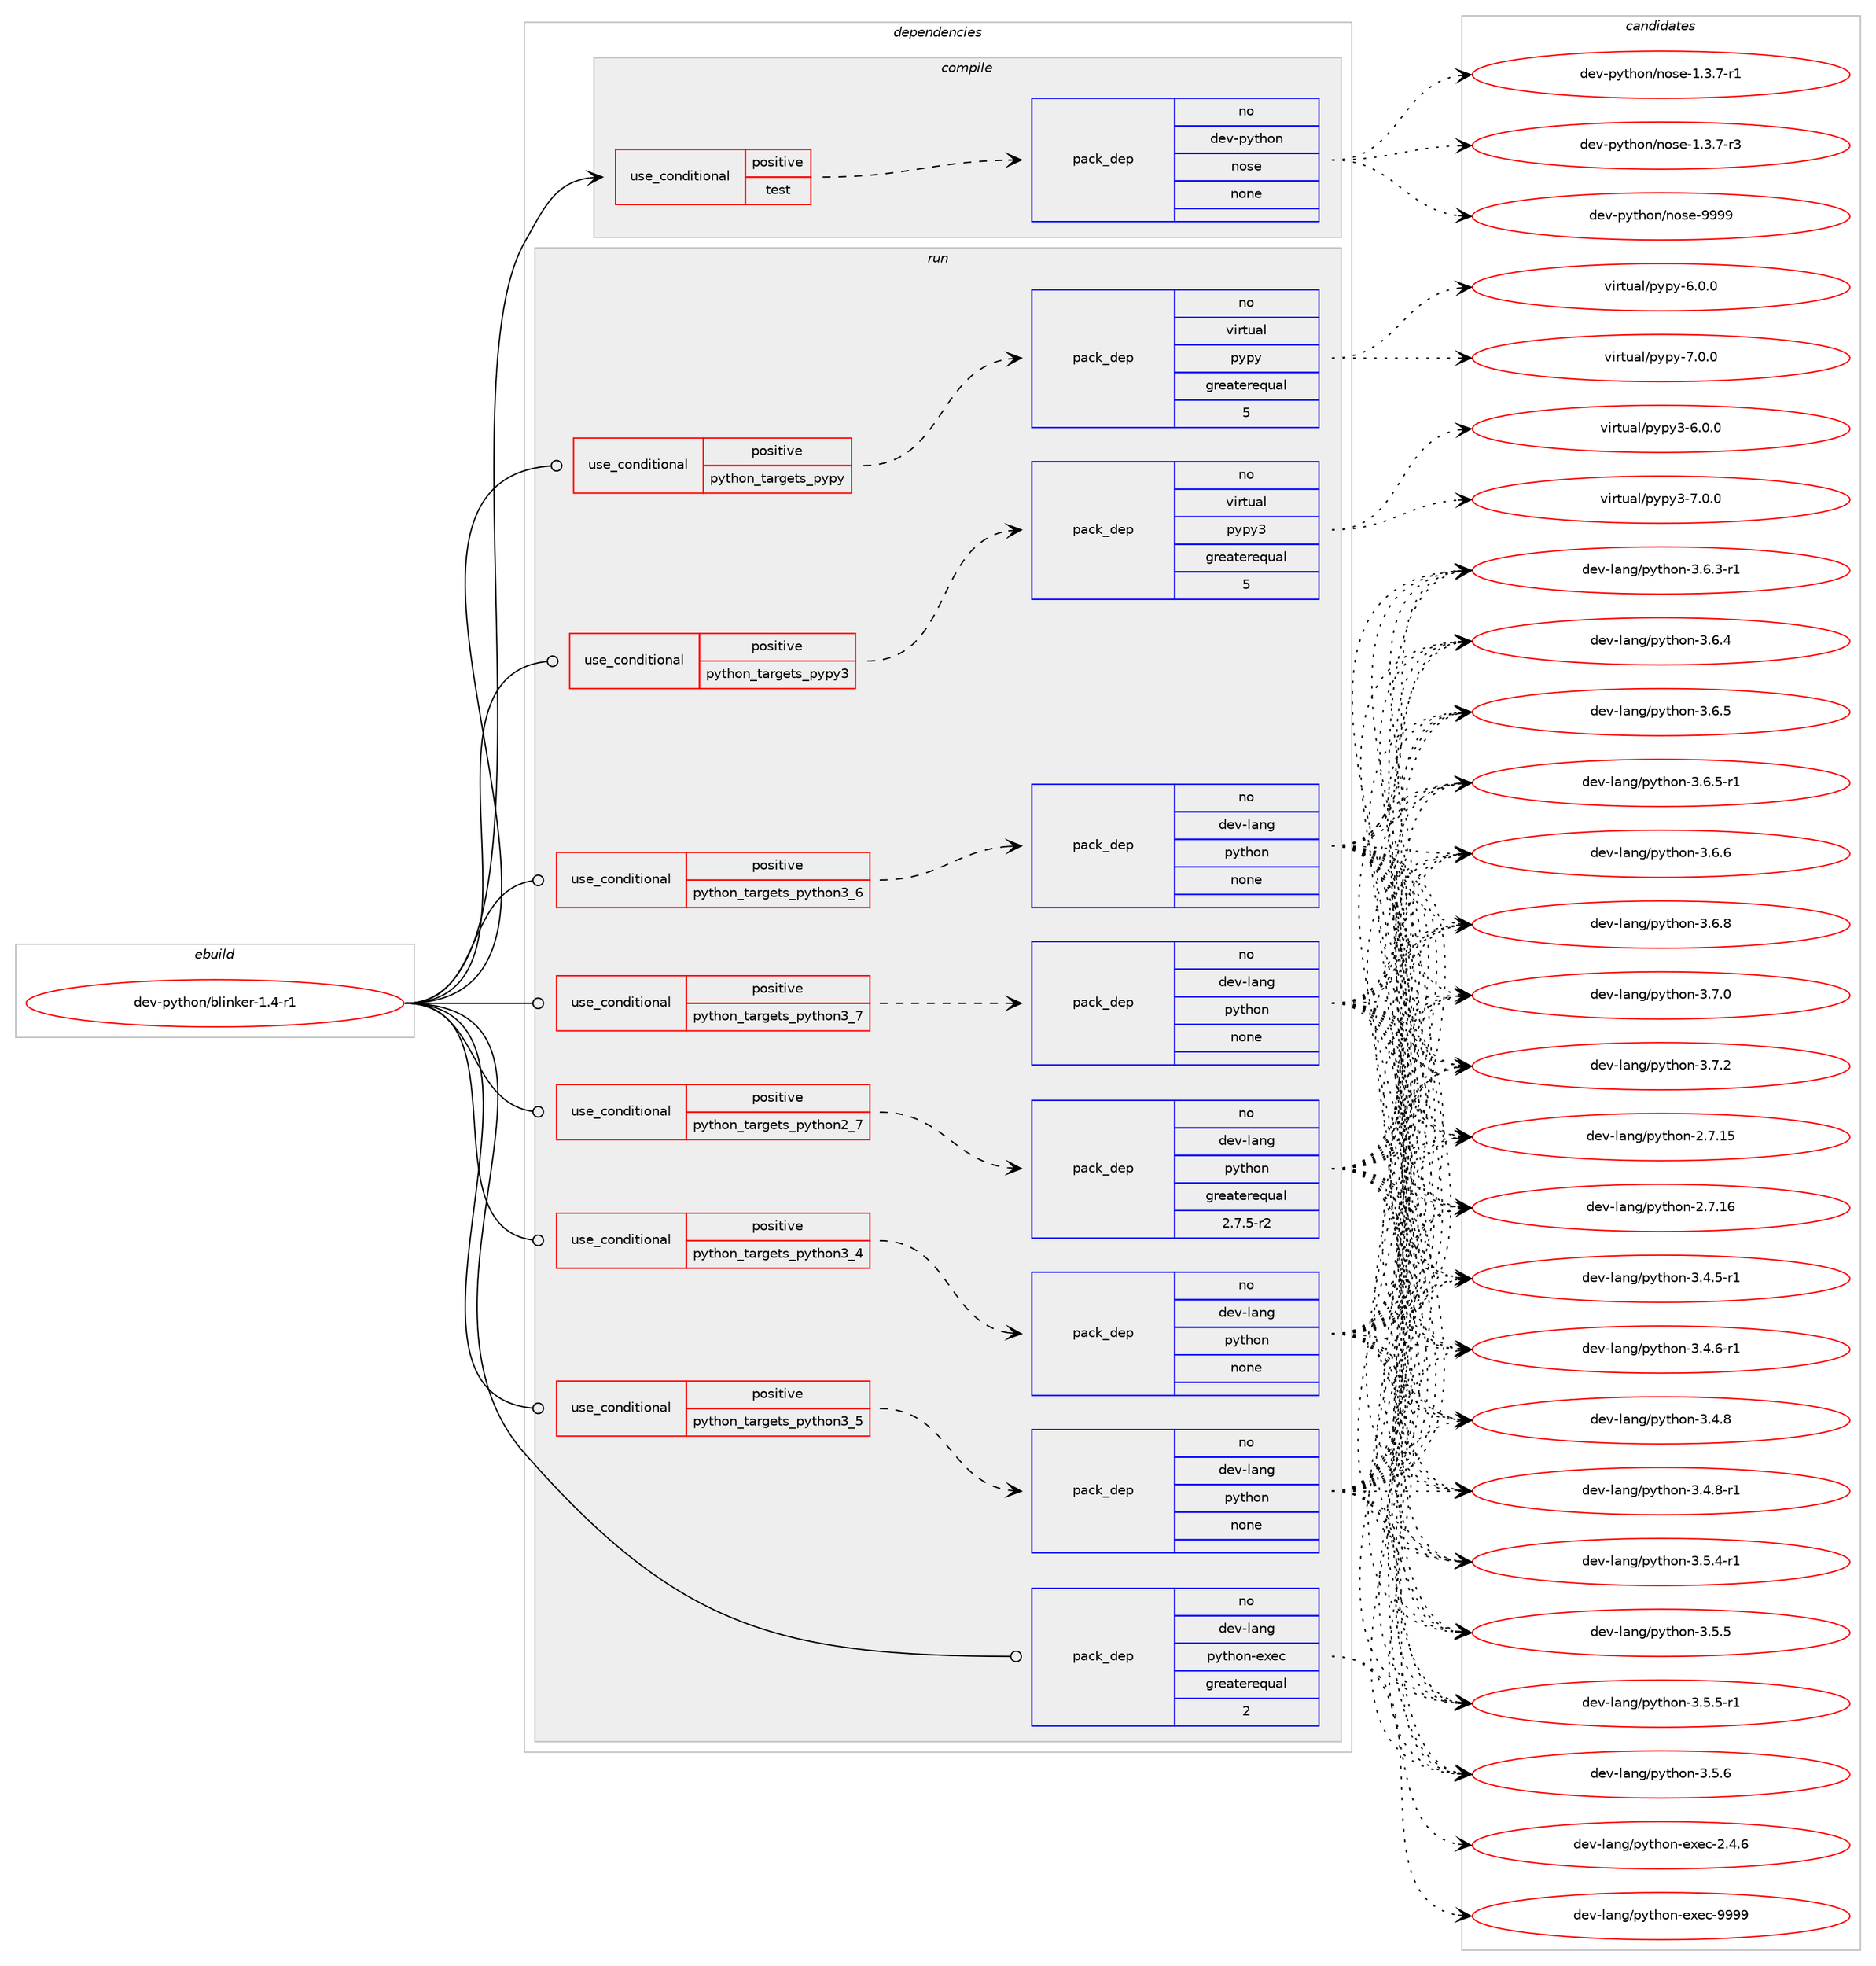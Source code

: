 digraph prolog {

# *************
# Graph options
# *************

newrank=true;
concentrate=true;
compound=true;
graph [rankdir=LR,fontname=Helvetica,fontsize=10,ranksep=1.5];#, ranksep=2.5, nodesep=0.2];
edge  [arrowhead=vee];
node  [fontname=Helvetica,fontsize=10];

# **********
# The ebuild
# **********

subgraph cluster_leftcol {
color=gray;
rank=same;
label=<<i>ebuild</i>>;
id [label="dev-python/blinker-1.4-r1", color=red, width=4, href="../dev-python/blinker-1.4-r1.svg"];
}

# ****************
# The dependencies
# ****************

subgraph cluster_midcol {
color=gray;
label=<<i>dependencies</i>>;
subgraph cluster_compile {
fillcolor="#eeeeee";
style=filled;
label=<<i>compile</i>>;
subgraph cond371747 {
dependency1401381 [label=<<TABLE BORDER="0" CELLBORDER="1" CELLSPACING="0" CELLPADDING="4"><TR><TD ROWSPAN="3" CELLPADDING="10">use_conditional</TD></TR><TR><TD>positive</TD></TR><TR><TD>test</TD></TR></TABLE>>, shape=none, color=red];
subgraph pack1006406 {
dependency1401382 [label=<<TABLE BORDER="0" CELLBORDER="1" CELLSPACING="0" CELLPADDING="4" WIDTH="220"><TR><TD ROWSPAN="6" CELLPADDING="30">pack_dep</TD></TR><TR><TD WIDTH="110">no</TD></TR><TR><TD>dev-python</TD></TR><TR><TD>nose</TD></TR><TR><TD>none</TD></TR><TR><TD></TD></TR></TABLE>>, shape=none, color=blue];
}
dependency1401381:e -> dependency1401382:w [weight=20,style="dashed",arrowhead="vee"];
}
id:e -> dependency1401381:w [weight=20,style="solid",arrowhead="vee"];
}
subgraph cluster_compileandrun {
fillcolor="#eeeeee";
style=filled;
label=<<i>compile and run</i>>;
}
subgraph cluster_run {
fillcolor="#eeeeee";
style=filled;
label=<<i>run</i>>;
subgraph cond371748 {
dependency1401383 [label=<<TABLE BORDER="0" CELLBORDER="1" CELLSPACING="0" CELLPADDING="4"><TR><TD ROWSPAN="3" CELLPADDING="10">use_conditional</TD></TR><TR><TD>positive</TD></TR><TR><TD>python_targets_pypy</TD></TR></TABLE>>, shape=none, color=red];
subgraph pack1006407 {
dependency1401384 [label=<<TABLE BORDER="0" CELLBORDER="1" CELLSPACING="0" CELLPADDING="4" WIDTH="220"><TR><TD ROWSPAN="6" CELLPADDING="30">pack_dep</TD></TR><TR><TD WIDTH="110">no</TD></TR><TR><TD>virtual</TD></TR><TR><TD>pypy</TD></TR><TR><TD>greaterequal</TD></TR><TR><TD>5</TD></TR></TABLE>>, shape=none, color=blue];
}
dependency1401383:e -> dependency1401384:w [weight=20,style="dashed",arrowhead="vee"];
}
id:e -> dependency1401383:w [weight=20,style="solid",arrowhead="odot"];
subgraph cond371749 {
dependency1401385 [label=<<TABLE BORDER="0" CELLBORDER="1" CELLSPACING="0" CELLPADDING="4"><TR><TD ROWSPAN="3" CELLPADDING="10">use_conditional</TD></TR><TR><TD>positive</TD></TR><TR><TD>python_targets_pypy3</TD></TR></TABLE>>, shape=none, color=red];
subgraph pack1006408 {
dependency1401386 [label=<<TABLE BORDER="0" CELLBORDER="1" CELLSPACING="0" CELLPADDING="4" WIDTH="220"><TR><TD ROWSPAN="6" CELLPADDING="30">pack_dep</TD></TR><TR><TD WIDTH="110">no</TD></TR><TR><TD>virtual</TD></TR><TR><TD>pypy3</TD></TR><TR><TD>greaterequal</TD></TR><TR><TD>5</TD></TR></TABLE>>, shape=none, color=blue];
}
dependency1401385:e -> dependency1401386:w [weight=20,style="dashed",arrowhead="vee"];
}
id:e -> dependency1401385:w [weight=20,style="solid",arrowhead="odot"];
subgraph cond371750 {
dependency1401387 [label=<<TABLE BORDER="0" CELLBORDER="1" CELLSPACING="0" CELLPADDING="4"><TR><TD ROWSPAN="3" CELLPADDING="10">use_conditional</TD></TR><TR><TD>positive</TD></TR><TR><TD>python_targets_python2_7</TD></TR></TABLE>>, shape=none, color=red];
subgraph pack1006409 {
dependency1401388 [label=<<TABLE BORDER="0" CELLBORDER="1" CELLSPACING="0" CELLPADDING="4" WIDTH="220"><TR><TD ROWSPAN="6" CELLPADDING="30">pack_dep</TD></TR><TR><TD WIDTH="110">no</TD></TR><TR><TD>dev-lang</TD></TR><TR><TD>python</TD></TR><TR><TD>greaterequal</TD></TR><TR><TD>2.7.5-r2</TD></TR></TABLE>>, shape=none, color=blue];
}
dependency1401387:e -> dependency1401388:w [weight=20,style="dashed",arrowhead="vee"];
}
id:e -> dependency1401387:w [weight=20,style="solid",arrowhead="odot"];
subgraph cond371751 {
dependency1401389 [label=<<TABLE BORDER="0" CELLBORDER="1" CELLSPACING="0" CELLPADDING="4"><TR><TD ROWSPAN="3" CELLPADDING="10">use_conditional</TD></TR><TR><TD>positive</TD></TR><TR><TD>python_targets_python3_4</TD></TR></TABLE>>, shape=none, color=red];
subgraph pack1006410 {
dependency1401390 [label=<<TABLE BORDER="0" CELLBORDER="1" CELLSPACING="0" CELLPADDING="4" WIDTH="220"><TR><TD ROWSPAN="6" CELLPADDING="30">pack_dep</TD></TR><TR><TD WIDTH="110">no</TD></TR><TR><TD>dev-lang</TD></TR><TR><TD>python</TD></TR><TR><TD>none</TD></TR><TR><TD></TD></TR></TABLE>>, shape=none, color=blue];
}
dependency1401389:e -> dependency1401390:w [weight=20,style="dashed",arrowhead="vee"];
}
id:e -> dependency1401389:w [weight=20,style="solid",arrowhead="odot"];
subgraph cond371752 {
dependency1401391 [label=<<TABLE BORDER="0" CELLBORDER="1" CELLSPACING="0" CELLPADDING="4"><TR><TD ROWSPAN="3" CELLPADDING="10">use_conditional</TD></TR><TR><TD>positive</TD></TR><TR><TD>python_targets_python3_5</TD></TR></TABLE>>, shape=none, color=red];
subgraph pack1006411 {
dependency1401392 [label=<<TABLE BORDER="0" CELLBORDER="1" CELLSPACING="0" CELLPADDING="4" WIDTH="220"><TR><TD ROWSPAN="6" CELLPADDING="30">pack_dep</TD></TR><TR><TD WIDTH="110">no</TD></TR><TR><TD>dev-lang</TD></TR><TR><TD>python</TD></TR><TR><TD>none</TD></TR><TR><TD></TD></TR></TABLE>>, shape=none, color=blue];
}
dependency1401391:e -> dependency1401392:w [weight=20,style="dashed",arrowhead="vee"];
}
id:e -> dependency1401391:w [weight=20,style="solid",arrowhead="odot"];
subgraph cond371753 {
dependency1401393 [label=<<TABLE BORDER="0" CELLBORDER="1" CELLSPACING="0" CELLPADDING="4"><TR><TD ROWSPAN="3" CELLPADDING="10">use_conditional</TD></TR><TR><TD>positive</TD></TR><TR><TD>python_targets_python3_6</TD></TR></TABLE>>, shape=none, color=red];
subgraph pack1006412 {
dependency1401394 [label=<<TABLE BORDER="0" CELLBORDER="1" CELLSPACING="0" CELLPADDING="4" WIDTH="220"><TR><TD ROWSPAN="6" CELLPADDING="30">pack_dep</TD></TR><TR><TD WIDTH="110">no</TD></TR><TR><TD>dev-lang</TD></TR><TR><TD>python</TD></TR><TR><TD>none</TD></TR><TR><TD></TD></TR></TABLE>>, shape=none, color=blue];
}
dependency1401393:e -> dependency1401394:w [weight=20,style="dashed",arrowhead="vee"];
}
id:e -> dependency1401393:w [weight=20,style="solid",arrowhead="odot"];
subgraph cond371754 {
dependency1401395 [label=<<TABLE BORDER="0" CELLBORDER="1" CELLSPACING="0" CELLPADDING="4"><TR><TD ROWSPAN="3" CELLPADDING="10">use_conditional</TD></TR><TR><TD>positive</TD></TR><TR><TD>python_targets_python3_7</TD></TR></TABLE>>, shape=none, color=red];
subgraph pack1006413 {
dependency1401396 [label=<<TABLE BORDER="0" CELLBORDER="1" CELLSPACING="0" CELLPADDING="4" WIDTH="220"><TR><TD ROWSPAN="6" CELLPADDING="30">pack_dep</TD></TR><TR><TD WIDTH="110">no</TD></TR><TR><TD>dev-lang</TD></TR><TR><TD>python</TD></TR><TR><TD>none</TD></TR><TR><TD></TD></TR></TABLE>>, shape=none, color=blue];
}
dependency1401395:e -> dependency1401396:w [weight=20,style="dashed",arrowhead="vee"];
}
id:e -> dependency1401395:w [weight=20,style="solid",arrowhead="odot"];
subgraph pack1006414 {
dependency1401397 [label=<<TABLE BORDER="0" CELLBORDER="1" CELLSPACING="0" CELLPADDING="4" WIDTH="220"><TR><TD ROWSPAN="6" CELLPADDING="30">pack_dep</TD></TR><TR><TD WIDTH="110">no</TD></TR><TR><TD>dev-lang</TD></TR><TR><TD>python-exec</TD></TR><TR><TD>greaterequal</TD></TR><TR><TD>2</TD></TR></TABLE>>, shape=none, color=blue];
}
id:e -> dependency1401397:w [weight=20,style="solid",arrowhead="odot"];
}
}

# **************
# The candidates
# **************

subgraph cluster_choices {
rank=same;
color=gray;
label=<<i>candidates</i>>;

subgraph choice1006406 {
color=black;
nodesep=1;
choice10010111845112121116104111110471101111151014549465146554511449 [label="dev-python/nose-1.3.7-r1", color=red, width=4,href="../dev-python/nose-1.3.7-r1.svg"];
choice10010111845112121116104111110471101111151014549465146554511451 [label="dev-python/nose-1.3.7-r3", color=red, width=4,href="../dev-python/nose-1.3.7-r3.svg"];
choice10010111845112121116104111110471101111151014557575757 [label="dev-python/nose-9999", color=red, width=4,href="../dev-python/nose-9999.svg"];
dependency1401382:e -> choice10010111845112121116104111110471101111151014549465146554511449:w [style=dotted,weight="100"];
dependency1401382:e -> choice10010111845112121116104111110471101111151014549465146554511451:w [style=dotted,weight="100"];
dependency1401382:e -> choice10010111845112121116104111110471101111151014557575757:w [style=dotted,weight="100"];
}
subgraph choice1006407 {
color=black;
nodesep=1;
choice1181051141161179710847112121112121455446484648 [label="virtual/pypy-6.0.0", color=red, width=4,href="../virtual/pypy-6.0.0.svg"];
choice1181051141161179710847112121112121455546484648 [label="virtual/pypy-7.0.0", color=red, width=4,href="../virtual/pypy-7.0.0.svg"];
dependency1401384:e -> choice1181051141161179710847112121112121455446484648:w [style=dotted,weight="100"];
dependency1401384:e -> choice1181051141161179710847112121112121455546484648:w [style=dotted,weight="100"];
}
subgraph choice1006408 {
color=black;
nodesep=1;
choice118105114116117971084711212111212151455446484648 [label="virtual/pypy3-6.0.0", color=red, width=4,href="../virtual/pypy3-6.0.0.svg"];
choice118105114116117971084711212111212151455546484648 [label="virtual/pypy3-7.0.0", color=red, width=4,href="../virtual/pypy3-7.0.0.svg"];
dependency1401386:e -> choice118105114116117971084711212111212151455446484648:w [style=dotted,weight="100"];
dependency1401386:e -> choice118105114116117971084711212111212151455546484648:w [style=dotted,weight="100"];
}
subgraph choice1006409 {
color=black;
nodesep=1;
choice10010111845108971101034711212111610411111045504655464953 [label="dev-lang/python-2.7.15", color=red, width=4,href="../dev-lang/python-2.7.15.svg"];
choice10010111845108971101034711212111610411111045504655464954 [label="dev-lang/python-2.7.16", color=red, width=4,href="../dev-lang/python-2.7.16.svg"];
choice1001011184510897110103471121211161041111104551465246534511449 [label="dev-lang/python-3.4.5-r1", color=red, width=4,href="../dev-lang/python-3.4.5-r1.svg"];
choice1001011184510897110103471121211161041111104551465246544511449 [label="dev-lang/python-3.4.6-r1", color=red, width=4,href="../dev-lang/python-3.4.6-r1.svg"];
choice100101118451089711010347112121116104111110455146524656 [label="dev-lang/python-3.4.8", color=red, width=4,href="../dev-lang/python-3.4.8.svg"];
choice1001011184510897110103471121211161041111104551465246564511449 [label="dev-lang/python-3.4.8-r1", color=red, width=4,href="../dev-lang/python-3.4.8-r1.svg"];
choice1001011184510897110103471121211161041111104551465346524511449 [label="dev-lang/python-3.5.4-r1", color=red, width=4,href="../dev-lang/python-3.5.4-r1.svg"];
choice100101118451089711010347112121116104111110455146534653 [label="dev-lang/python-3.5.5", color=red, width=4,href="../dev-lang/python-3.5.5.svg"];
choice1001011184510897110103471121211161041111104551465346534511449 [label="dev-lang/python-3.5.5-r1", color=red, width=4,href="../dev-lang/python-3.5.5-r1.svg"];
choice100101118451089711010347112121116104111110455146534654 [label="dev-lang/python-3.5.6", color=red, width=4,href="../dev-lang/python-3.5.6.svg"];
choice1001011184510897110103471121211161041111104551465446514511449 [label="dev-lang/python-3.6.3-r1", color=red, width=4,href="../dev-lang/python-3.6.3-r1.svg"];
choice100101118451089711010347112121116104111110455146544652 [label="dev-lang/python-3.6.4", color=red, width=4,href="../dev-lang/python-3.6.4.svg"];
choice100101118451089711010347112121116104111110455146544653 [label="dev-lang/python-3.6.5", color=red, width=4,href="../dev-lang/python-3.6.5.svg"];
choice1001011184510897110103471121211161041111104551465446534511449 [label="dev-lang/python-3.6.5-r1", color=red, width=4,href="../dev-lang/python-3.6.5-r1.svg"];
choice100101118451089711010347112121116104111110455146544654 [label="dev-lang/python-3.6.6", color=red, width=4,href="../dev-lang/python-3.6.6.svg"];
choice100101118451089711010347112121116104111110455146544656 [label="dev-lang/python-3.6.8", color=red, width=4,href="../dev-lang/python-3.6.8.svg"];
choice100101118451089711010347112121116104111110455146554648 [label="dev-lang/python-3.7.0", color=red, width=4,href="../dev-lang/python-3.7.0.svg"];
choice100101118451089711010347112121116104111110455146554650 [label="dev-lang/python-3.7.2", color=red, width=4,href="../dev-lang/python-3.7.2.svg"];
dependency1401388:e -> choice10010111845108971101034711212111610411111045504655464953:w [style=dotted,weight="100"];
dependency1401388:e -> choice10010111845108971101034711212111610411111045504655464954:w [style=dotted,weight="100"];
dependency1401388:e -> choice1001011184510897110103471121211161041111104551465246534511449:w [style=dotted,weight="100"];
dependency1401388:e -> choice1001011184510897110103471121211161041111104551465246544511449:w [style=dotted,weight="100"];
dependency1401388:e -> choice100101118451089711010347112121116104111110455146524656:w [style=dotted,weight="100"];
dependency1401388:e -> choice1001011184510897110103471121211161041111104551465246564511449:w [style=dotted,weight="100"];
dependency1401388:e -> choice1001011184510897110103471121211161041111104551465346524511449:w [style=dotted,weight="100"];
dependency1401388:e -> choice100101118451089711010347112121116104111110455146534653:w [style=dotted,weight="100"];
dependency1401388:e -> choice1001011184510897110103471121211161041111104551465346534511449:w [style=dotted,weight="100"];
dependency1401388:e -> choice100101118451089711010347112121116104111110455146534654:w [style=dotted,weight="100"];
dependency1401388:e -> choice1001011184510897110103471121211161041111104551465446514511449:w [style=dotted,weight="100"];
dependency1401388:e -> choice100101118451089711010347112121116104111110455146544652:w [style=dotted,weight="100"];
dependency1401388:e -> choice100101118451089711010347112121116104111110455146544653:w [style=dotted,weight="100"];
dependency1401388:e -> choice1001011184510897110103471121211161041111104551465446534511449:w [style=dotted,weight="100"];
dependency1401388:e -> choice100101118451089711010347112121116104111110455146544654:w [style=dotted,weight="100"];
dependency1401388:e -> choice100101118451089711010347112121116104111110455146544656:w [style=dotted,weight="100"];
dependency1401388:e -> choice100101118451089711010347112121116104111110455146554648:w [style=dotted,weight="100"];
dependency1401388:e -> choice100101118451089711010347112121116104111110455146554650:w [style=dotted,weight="100"];
}
subgraph choice1006410 {
color=black;
nodesep=1;
choice10010111845108971101034711212111610411111045504655464953 [label="dev-lang/python-2.7.15", color=red, width=4,href="../dev-lang/python-2.7.15.svg"];
choice10010111845108971101034711212111610411111045504655464954 [label="dev-lang/python-2.7.16", color=red, width=4,href="../dev-lang/python-2.7.16.svg"];
choice1001011184510897110103471121211161041111104551465246534511449 [label="dev-lang/python-3.4.5-r1", color=red, width=4,href="../dev-lang/python-3.4.5-r1.svg"];
choice1001011184510897110103471121211161041111104551465246544511449 [label="dev-lang/python-3.4.6-r1", color=red, width=4,href="../dev-lang/python-3.4.6-r1.svg"];
choice100101118451089711010347112121116104111110455146524656 [label="dev-lang/python-3.4.8", color=red, width=4,href="../dev-lang/python-3.4.8.svg"];
choice1001011184510897110103471121211161041111104551465246564511449 [label="dev-lang/python-3.4.8-r1", color=red, width=4,href="../dev-lang/python-3.4.8-r1.svg"];
choice1001011184510897110103471121211161041111104551465346524511449 [label="dev-lang/python-3.5.4-r1", color=red, width=4,href="../dev-lang/python-3.5.4-r1.svg"];
choice100101118451089711010347112121116104111110455146534653 [label="dev-lang/python-3.5.5", color=red, width=4,href="../dev-lang/python-3.5.5.svg"];
choice1001011184510897110103471121211161041111104551465346534511449 [label="dev-lang/python-3.5.5-r1", color=red, width=4,href="../dev-lang/python-3.5.5-r1.svg"];
choice100101118451089711010347112121116104111110455146534654 [label="dev-lang/python-3.5.6", color=red, width=4,href="../dev-lang/python-3.5.6.svg"];
choice1001011184510897110103471121211161041111104551465446514511449 [label="dev-lang/python-3.6.3-r1", color=red, width=4,href="../dev-lang/python-3.6.3-r1.svg"];
choice100101118451089711010347112121116104111110455146544652 [label="dev-lang/python-3.6.4", color=red, width=4,href="../dev-lang/python-3.6.4.svg"];
choice100101118451089711010347112121116104111110455146544653 [label="dev-lang/python-3.6.5", color=red, width=4,href="../dev-lang/python-3.6.5.svg"];
choice1001011184510897110103471121211161041111104551465446534511449 [label="dev-lang/python-3.6.5-r1", color=red, width=4,href="../dev-lang/python-3.6.5-r1.svg"];
choice100101118451089711010347112121116104111110455146544654 [label="dev-lang/python-3.6.6", color=red, width=4,href="../dev-lang/python-3.6.6.svg"];
choice100101118451089711010347112121116104111110455146544656 [label="dev-lang/python-3.6.8", color=red, width=4,href="../dev-lang/python-3.6.8.svg"];
choice100101118451089711010347112121116104111110455146554648 [label="dev-lang/python-3.7.0", color=red, width=4,href="../dev-lang/python-3.7.0.svg"];
choice100101118451089711010347112121116104111110455146554650 [label="dev-lang/python-3.7.2", color=red, width=4,href="../dev-lang/python-3.7.2.svg"];
dependency1401390:e -> choice10010111845108971101034711212111610411111045504655464953:w [style=dotted,weight="100"];
dependency1401390:e -> choice10010111845108971101034711212111610411111045504655464954:w [style=dotted,weight="100"];
dependency1401390:e -> choice1001011184510897110103471121211161041111104551465246534511449:w [style=dotted,weight="100"];
dependency1401390:e -> choice1001011184510897110103471121211161041111104551465246544511449:w [style=dotted,weight="100"];
dependency1401390:e -> choice100101118451089711010347112121116104111110455146524656:w [style=dotted,weight="100"];
dependency1401390:e -> choice1001011184510897110103471121211161041111104551465246564511449:w [style=dotted,weight="100"];
dependency1401390:e -> choice1001011184510897110103471121211161041111104551465346524511449:w [style=dotted,weight="100"];
dependency1401390:e -> choice100101118451089711010347112121116104111110455146534653:w [style=dotted,weight="100"];
dependency1401390:e -> choice1001011184510897110103471121211161041111104551465346534511449:w [style=dotted,weight="100"];
dependency1401390:e -> choice100101118451089711010347112121116104111110455146534654:w [style=dotted,weight="100"];
dependency1401390:e -> choice1001011184510897110103471121211161041111104551465446514511449:w [style=dotted,weight="100"];
dependency1401390:e -> choice100101118451089711010347112121116104111110455146544652:w [style=dotted,weight="100"];
dependency1401390:e -> choice100101118451089711010347112121116104111110455146544653:w [style=dotted,weight="100"];
dependency1401390:e -> choice1001011184510897110103471121211161041111104551465446534511449:w [style=dotted,weight="100"];
dependency1401390:e -> choice100101118451089711010347112121116104111110455146544654:w [style=dotted,weight="100"];
dependency1401390:e -> choice100101118451089711010347112121116104111110455146544656:w [style=dotted,weight="100"];
dependency1401390:e -> choice100101118451089711010347112121116104111110455146554648:w [style=dotted,weight="100"];
dependency1401390:e -> choice100101118451089711010347112121116104111110455146554650:w [style=dotted,weight="100"];
}
subgraph choice1006411 {
color=black;
nodesep=1;
choice10010111845108971101034711212111610411111045504655464953 [label="dev-lang/python-2.7.15", color=red, width=4,href="../dev-lang/python-2.7.15.svg"];
choice10010111845108971101034711212111610411111045504655464954 [label="dev-lang/python-2.7.16", color=red, width=4,href="../dev-lang/python-2.7.16.svg"];
choice1001011184510897110103471121211161041111104551465246534511449 [label="dev-lang/python-3.4.5-r1", color=red, width=4,href="../dev-lang/python-3.4.5-r1.svg"];
choice1001011184510897110103471121211161041111104551465246544511449 [label="dev-lang/python-3.4.6-r1", color=red, width=4,href="../dev-lang/python-3.4.6-r1.svg"];
choice100101118451089711010347112121116104111110455146524656 [label="dev-lang/python-3.4.8", color=red, width=4,href="../dev-lang/python-3.4.8.svg"];
choice1001011184510897110103471121211161041111104551465246564511449 [label="dev-lang/python-3.4.8-r1", color=red, width=4,href="../dev-lang/python-3.4.8-r1.svg"];
choice1001011184510897110103471121211161041111104551465346524511449 [label="dev-lang/python-3.5.4-r1", color=red, width=4,href="../dev-lang/python-3.5.4-r1.svg"];
choice100101118451089711010347112121116104111110455146534653 [label="dev-lang/python-3.5.5", color=red, width=4,href="../dev-lang/python-3.5.5.svg"];
choice1001011184510897110103471121211161041111104551465346534511449 [label="dev-lang/python-3.5.5-r1", color=red, width=4,href="../dev-lang/python-3.5.5-r1.svg"];
choice100101118451089711010347112121116104111110455146534654 [label="dev-lang/python-3.5.6", color=red, width=4,href="../dev-lang/python-3.5.6.svg"];
choice1001011184510897110103471121211161041111104551465446514511449 [label="dev-lang/python-3.6.3-r1", color=red, width=4,href="../dev-lang/python-3.6.3-r1.svg"];
choice100101118451089711010347112121116104111110455146544652 [label="dev-lang/python-3.6.4", color=red, width=4,href="../dev-lang/python-3.6.4.svg"];
choice100101118451089711010347112121116104111110455146544653 [label="dev-lang/python-3.6.5", color=red, width=4,href="../dev-lang/python-3.6.5.svg"];
choice1001011184510897110103471121211161041111104551465446534511449 [label="dev-lang/python-3.6.5-r1", color=red, width=4,href="../dev-lang/python-3.6.5-r1.svg"];
choice100101118451089711010347112121116104111110455146544654 [label="dev-lang/python-3.6.6", color=red, width=4,href="../dev-lang/python-3.6.6.svg"];
choice100101118451089711010347112121116104111110455146544656 [label="dev-lang/python-3.6.8", color=red, width=4,href="../dev-lang/python-3.6.8.svg"];
choice100101118451089711010347112121116104111110455146554648 [label="dev-lang/python-3.7.0", color=red, width=4,href="../dev-lang/python-3.7.0.svg"];
choice100101118451089711010347112121116104111110455146554650 [label="dev-lang/python-3.7.2", color=red, width=4,href="../dev-lang/python-3.7.2.svg"];
dependency1401392:e -> choice10010111845108971101034711212111610411111045504655464953:w [style=dotted,weight="100"];
dependency1401392:e -> choice10010111845108971101034711212111610411111045504655464954:w [style=dotted,weight="100"];
dependency1401392:e -> choice1001011184510897110103471121211161041111104551465246534511449:w [style=dotted,weight="100"];
dependency1401392:e -> choice1001011184510897110103471121211161041111104551465246544511449:w [style=dotted,weight="100"];
dependency1401392:e -> choice100101118451089711010347112121116104111110455146524656:w [style=dotted,weight="100"];
dependency1401392:e -> choice1001011184510897110103471121211161041111104551465246564511449:w [style=dotted,weight="100"];
dependency1401392:e -> choice1001011184510897110103471121211161041111104551465346524511449:w [style=dotted,weight="100"];
dependency1401392:e -> choice100101118451089711010347112121116104111110455146534653:w [style=dotted,weight="100"];
dependency1401392:e -> choice1001011184510897110103471121211161041111104551465346534511449:w [style=dotted,weight="100"];
dependency1401392:e -> choice100101118451089711010347112121116104111110455146534654:w [style=dotted,weight="100"];
dependency1401392:e -> choice1001011184510897110103471121211161041111104551465446514511449:w [style=dotted,weight="100"];
dependency1401392:e -> choice100101118451089711010347112121116104111110455146544652:w [style=dotted,weight="100"];
dependency1401392:e -> choice100101118451089711010347112121116104111110455146544653:w [style=dotted,weight="100"];
dependency1401392:e -> choice1001011184510897110103471121211161041111104551465446534511449:w [style=dotted,weight="100"];
dependency1401392:e -> choice100101118451089711010347112121116104111110455146544654:w [style=dotted,weight="100"];
dependency1401392:e -> choice100101118451089711010347112121116104111110455146544656:w [style=dotted,weight="100"];
dependency1401392:e -> choice100101118451089711010347112121116104111110455146554648:w [style=dotted,weight="100"];
dependency1401392:e -> choice100101118451089711010347112121116104111110455146554650:w [style=dotted,weight="100"];
}
subgraph choice1006412 {
color=black;
nodesep=1;
choice10010111845108971101034711212111610411111045504655464953 [label="dev-lang/python-2.7.15", color=red, width=4,href="../dev-lang/python-2.7.15.svg"];
choice10010111845108971101034711212111610411111045504655464954 [label="dev-lang/python-2.7.16", color=red, width=4,href="../dev-lang/python-2.7.16.svg"];
choice1001011184510897110103471121211161041111104551465246534511449 [label="dev-lang/python-3.4.5-r1", color=red, width=4,href="../dev-lang/python-3.4.5-r1.svg"];
choice1001011184510897110103471121211161041111104551465246544511449 [label="dev-lang/python-3.4.6-r1", color=red, width=4,href="../dev-lang/python-3.4.6-r1.svg"];
choice100101118451089711010347112121116104111110455146524656 [label="dev-lang/python-3.4.8", color=red, width=4,href="../dev-lang/python-3.4.8.svg"];
choice1001011184510897110103471121211161041111104551465246564511449 [label="dev-lang/python-3.4.8-r1", color=red, width=4,href="../dev-lang/python-3.4.8-r1.svg"];
choice1001011184510897110103471121211161041111104551465346524511449 [label="dev-lang/python-3.5.4-r1", color=red, width=4,href="../dev-lang/python-3.5.4-r1.svg"];
choice100101118451089711010347112121116104111110455146534653 [label="dev-lang/python-3.5.5", color=red, width=4,href="../dev-lang/python-3.5.5.svg"];
choice1001011184510897110103471121211161041111104551465346534511449 [label="dev-lang/python-3.5.5-r1", color=red, width=4,href="../dev-lang/python-3.5.5-r1.svg"];
choice100101118451089711010347112121116104111110455146534654 [label="dev-lang/python-3.5.6", color=red, width=4,href="../dev-lang/python-3.5.6.svg"];
choice1001011184510897110103471121211161041111104551465446514511449 [label="dev-lang/python-3.6.3-r1", color=red, width=4,href="../dev-lang/python-3.6.3-r1.svg"];
choice100101118451089711010347112121116104111110455146544652 [label="dev-lang/python-3.6.4", color=red, width=4,href="../dev-lang/python-3.6.4.svg"];
choice100101118451089711010347112121116104111110455146544653 [label="dev-lang/python-3.6.5", color=red, width=4,href="../dev-lang/python-3.6.5.svg"];
choice1001011184510897110103471121211161041111104551465446534511449 [label="dev-lang/python-3.6.5-r1", color=red, width=4,href="../dev-lang/python-3.6.5-r1.svg"];
choice100101118451089711010347112121116104111110455146544654 [label="dev-lang/python-3.6.6", color=red, width=4,href="../dev-lang/python-3.6.6.svg"];
choice100101118451089711010347112121116104111110455146544656 [label="dev-lang/python-3.6.8", color=red, width=4,href="../dev-lang/python-3.6.8.svg"];
choice100101118451089711010347112121116104111110455146554648 [label="dev-lang/python-3.7.0", color=red, width=4,href="../dev-lang/python-3.7.0.svg"];
choice100101118451089711010347112121116104111110455146554650 [label="dev-lang/python-3.7.2", color=red, width=4,href="../dev-lang/python-3.7.2.svg"];
dependency1401394:e -> choice10010111845108971101034711212111610411111045504655464953:w [style=dotted,weight="100"];
dependency1401394:e -> choice10010111845108971101034711212111610411111045504655464954:w [style=dotted,weight="100"];
dependency1401394:e -> choice1001011184510897110103471121211161041111104551465246534511449:w [style=dotted,weight="100"];
dependency1401394:e -> choice1001011184510897110103471121211161041111104551465246544511449:w [style=dotted,weight="100"];
dependency1401394:e -> choice100101118451089711010347112121116104111110455146524656:w [style=dotted,weight="100"];
dependency1401394:e -> choice1001011184510897110103471121211161041111104551465246564511449:w [style=dotted,weight="100"];
dependency1401394:e -> choice1001011184510897110103471121211161041111104551465346524511449:w [style=dotted,weight="100"];
dependency1401394:e -> choice100101118451089711010347112121116104111110455146534653:w [style=dotted,weight="100"];
dependency1401394:e -> choice1001011184510897110103471121211161041111104551465346534511449:w [style=dotted,weight="100"];
dependency1401394:e -> choice100101118451089711010347112121116104111110455146534654:w [style=dotted,weight="100"];
dependency1401394:e -> choice1001011184510897110103471121211161041111104551465446514511449:w [style=dotted,weight="100"];
dependency1401394:e -> choice100101118451089711010347112121116104111110455146544652:w [style=dotted,weight="100"];
dependency1401394:e -> choice100101118451089711010347112121116104111110455146544653:w [style=dotted,weight="100"];
dependency1401394:e -> choice1001011184510897110103471121211161041111104551465446534511449:w [style=dotted,weight="100"];
dependency1401394:e -> choice100101118451089711010347112121116104111110455146544654:w [style=dotted,weight="100"];
dependency1401394:e -> choice100101118451089711010347112121116104111110455146544656:w [style=dotted,weight="100"];
dependency1401394:e -> choice100101118451089711010347112121116104111110455146554648:w [style=dotted,weight="100"];
dependency1401394:e -> choice100101118451089711010347112121116104111110455146554650:w [style=dotted,weight="100"];
}
subgraph choice1006413 {
color=black;
nodesep=1;
choice10010111845108971101034711212111610411111045504655464953 [label="dev-lang/python-2.7.15", color=red, width=4,href="../dev-lang/python-2.7.15.svg"];
choice10010111845108971101034711212111610411111045504655464954 [label="dev-lang/python-2.7.16", color=red, width=4,href="../dev-lang/python-2.7.16.svg"];
choice1001011184510897110103471121211161041111104551465246534511449 [label="dev-lang/python-3.4.5-r1", color=red, width=4,href="../dev-lang/python-3.4.5-r1.svg"];
choice1001011184510897110103471121211161041111104551465246544511449 [label="dev-lang/python-3.4.6-r1", color=red, width=4,href="../dev-lang/python-3.4.6-r1.svg"];
choice100101118451089711010347112121116104111110455146524656 [label="dev-lang/python-3.4.8", color=red, width=4,href="../dev-lang/python-3.4.8.svg"];
choice1001011184510897110103471121211161041111104551465246564511449 [label="dev-lang/python-3.4.8-r1", color=red, width=4,href="../dev-lang/python-3.4.8-r1.svg"];
choice1001011184510897110103471121211161041111104551465346524511449 [label="dev-lang/python-3.5.4-r1", color=red, width=4,href="../dev-lang/python-3.5.4-r1.svg"];
choice100101118451089711010347112121116104111110455146534653 [label="dev-lang/python-3.5.5", color=red, width=4,href="../dev-lang/python-3.5.5.svg"];
choice1001011184510897110103471121211161041111104551465346534511449 [label="dev-lang/python-3.5.5-r1", color=red, width=4,href="../dev-lang/python-3.5.5-r1.svg"];
choice100101118451089711010347112121116104111110455146534654 [label="dev-lang/python-3.5.6", color=red, width=4,href="../dev-lang/python-3.5.6.svg"];
choice1001011184510897110103471121211161041111104551465446514511449 [label="dev-lang/python-3.6.3-r1", color=red, width=4,href="../dev-lang/python-3.6.3-r1.svg"];
choice100101118451089711010347112121116104111110455146544652 [label="dev-lang/python-3.6.4", color=red, width=4,href="../dev-lang/python-3.6.4.svg"];
choice100101118451089711010347112121116104111110455146544653 [label="dev-lang/python-3.6.5", color=red, width=4,href="../dev-lang/python-3.6.5.svg"];
choice1001011184510897110103471121211161041111104551465446534511449 [label="dev-lang/python-3.6.5-r1", color=red, width=4,href="../dev-lang/python-3.6.5-r1.svg"];
choice100101118451089711010347112121116104111110455146544654 [label="dev-lang/python-3.6.6", color=red, width=4,href="../dev-lang/python-3.6.6.svg"];
choice100101118451089711010347112121116104111110455146544656 [label="dev-lang/python-3.6.8", color=red, width=4,href="../dev-lang/python-3.6.8.svg"];
choice100101118451089711010347112121116104111110455146554648 [label="dev-lang/python-3.7.0", color=red, width=4,href="../dev-lang/python-3.7.0.svg"];
choice100101118451089711010347112121116104111110455146554650 [label="dev-lang/python-3.7.2", color=red, width=4,href="../dev-lang/python-3.7.2.svg"];
dependency1401396:e -> choice10010111845108971101034711212111610411111045504655464953:w [style=dotted,weight="100"];
dependency1401396:e -> choice10010111845108971101034711212111610411111045504655464954:w [style=dotted,weight="100"];
dependency1401396:e -> choice1001011184510897110103471121211161041111104551465246534511449:w [style=dotted,weight="100"];
dependency1401396:e -> choice1001011184510897110103471121211161041111104551465246544511449:w [style=dotted,weight="100"];
dependency1401396:e -> choice100101118451089711010347112121116104111110455146524656:w [style=dotted,weight="100"];
dependency1401396:e -> choice1001011184510897110103471121211161041111104551465246564511449:w [style=dotted,weight="100"];
dependency1401396:e -> choice1001011184510897110103471121211161041111104551465346524511449:w [style=dotted,weight="100"];
dependency1401396:e -> choice100101118451089711010347112121116104111110455146534653:w [style=dotted,weight="100"];
dependency1401396:e -> choice1001011184510897110103471121211161041111104551465346534511449:w [style=dotted,weight="100"];
dependency1401396:e -> choice100101118451089711010347112121116104111110455146534654:w [style=dotted,weight="100"];
dependency1401396:e -> choice1001011184510897110103471121211161041111104551465446514511449:w [style=dotted,weight="100"];
dependency1401396:e -> choice100101118451089711010347112121116104111110455146544652:w [style=dotted,weight="100"];
dependency1401396:e -> choice100101118451089711010347112121116104111110455146544653:w [style=dotted,weight="100"];
dependency1401396:e -> choice1001011184510897110103471121211161041111104551465446534511449:w [style=dotted,weight="100"];
dependency1401396:e -> choice100101118451089711010347112121116104111110455146544654:w [style=dotted,weight="100"];
dependency1401396:e -> choice100101118451089711010347112121116104111110455146544656:w [style=dotted,weight="100"];
dependency1401396:e -> choice100101118451089711010347112121116104111110455146554648:w [style=dotted,weight="100"];
dependency1401396:e -> choice100101118451089711010347112121116104111110455146554650:w [style=dotted,weight="100"];
}
subgraph choice1006414 {
color=black;
nodesep=1;
choice1001011184510897110103471121211161041111104510112010199455046524654 [label="dev-lang/python-exec-2.4.6", color=red, width=4,href="../dev-lang/python-exec-2.4.6.svg"];
choice10010111845108971101034711212111610411111045101120101994557575757 [label="dev-lang/python-exec-9999", color=red, width=4,href="../dev-lang/python-exec-9999.svg"];
dependency1401397:e -> choice1001011184510897110103471121211161041111104510112010199455046524654:w [style=dotted,weight="100"];
dependency1401397:e -> choice10010111845108971101034711212111610411111045101120101994557575757:w [style=dotted,weight="100"];
}
}

}
